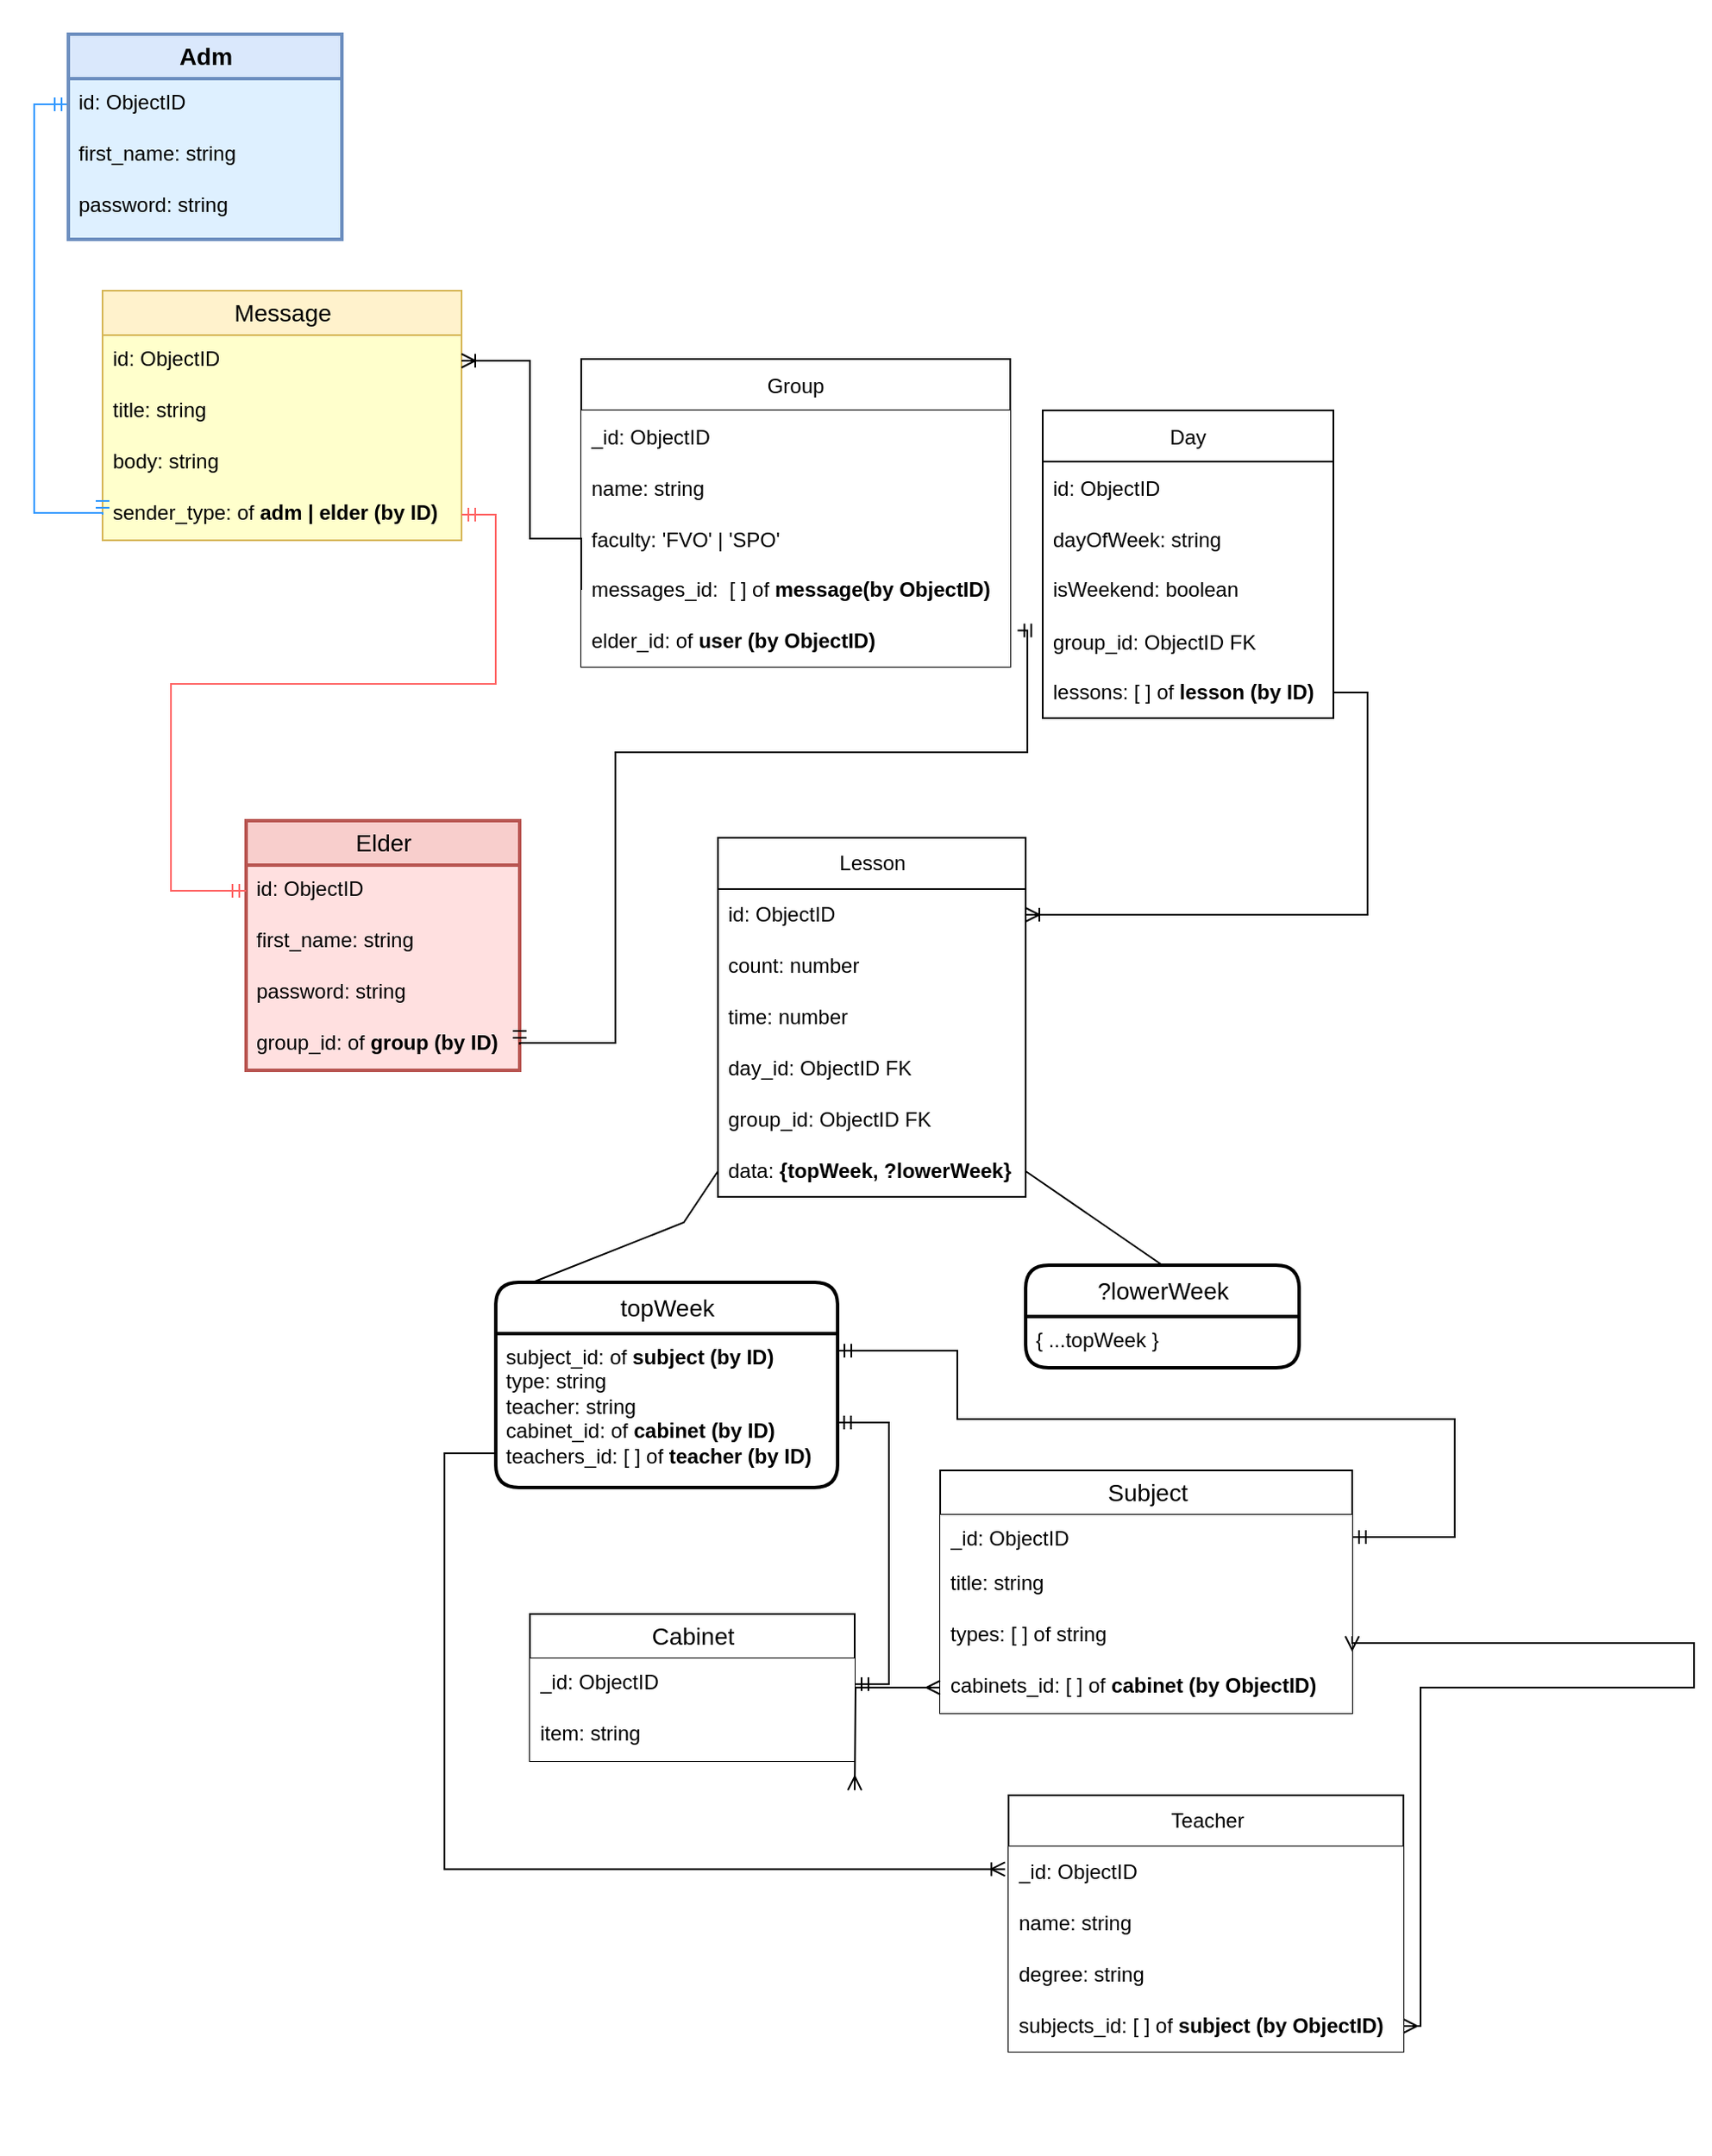 <mxfile version="18.0.4" type="device"><diagram id="wRRSrgbhEwjckA1WM_Hl" name="Page-1"><mxGraphModel dx="1815" dy="1779" grid="1" gridSize="10" guides="1" tooltips="1" connect="1" arrows="1" fold="1" page="1" pageScale="1" pageWidth="827" pageHeight="1169" math="0" shadow="0"><root><mxCell id="0"/><mxCell id="1" parent="0"/><mxCell id="RPxENn4GBcvV4kjfe_g6-106" value="" style="rounded=0;whiteSpace=wrap;html=1;shadow=0;dashed=1;strokeColor=none;strokeWidth=2;fillColor=none;gradientColor=#ffffff;" parent="1" vertex="1"><mxGeometry x="-1" y="-1" width="850" height="1260" as="geometry"/></mxCell><mxCell id="QqQzk4IfIWWoSrK1QLjx-1" value="Group" style="swimlane;fontStyle=0;childLayout=stackLayout;horizontal=1;startSize=30;horizontalStack=0;resizeParent=1;resizeParentMax=0;resizeLast=0;collapsible=1;marginBottom=0;fillColor=#FFFFFF;" parent="1" vertex="1"><mxGeometry x="339" y="209" width="251" height="180" as="geometry"><mxRectangle x="339" y="209" width="70" height="30" as="alternateBounds"/></mxGeometry></mxCell><mxCell id="QqQzk4IfIWWoSrK1QLjx-2" value="_id: ObjectID" style="text;strokeColor=none;fillColor=#FFFFFF;align=left;verticalAlign=middle;spacingLeft=4;spacingRight=4;overflow=hidden;points=[[0,0.5],[1,0.5]];portConstraint=eastwest;rotatable=0;" parent="QqQzk4IfIWWoSrK1QLjx-1" vertex="1"><mxGeometry y="30" width="251" height="30" as="geometry"/></mxCell><mxCell id="RPxENn4GBcvV4kjfe_g6-80" value="name: string    " style="text;strokeColor=none;fillColor=#FFFFFF;align=left;verticalAlign=middle;spacingLeft=4;spacingRight=4;overflow=hidden;points=[[0,0.5],[1,0.5]];portConstraint=eastwest;rotatable=0;" parent="QqQzk4IfIWWoSrK1QLjx-1" vertex="1"><mxGeometry y="60" width="251" height="30" as="geometry"/></mxCell><mxCell id="VNBgURenRQdBpVBc3Peq-4" value="faculty: 'FVO' | 'SPO'" style="text;strokeColor=none;fillColor=#FFFFFF;align=left;verticalAlign=middle;spacingLeft=4;spacingRight=4;overflow=hidden;points=[[0,0.5],[1,0.5]];portConstraint=eastwest;rotatable=0;" parent="QqQzk4IfIWWoSrK1QLjx-1" vertex="1"><mxGeometry y="90" width="251" height="30" as="geometry"/></mxCell><mxCell id="QqQzk4IfIWWoSrK1QLjx-3" value="&lt;span style=&quot;font-weight: normal;&quot;&gt;messages_id:&amp;nbsp;&amp;nbsp;[ ] of&amp;nbsp;&lt;/span&gt;message(by&amp;nbsp;ObjectID)&amp;nbsp;&amp;nbsp; &amp;nbsp;" style="text;strokeColor=none;fillColor=#FFFFFF;align=left;verticalAlign=middle;spacingLeft=4;spacingRight=4;overflow=hidden;points=[[0,0.5],[1,0.5]];portConstraint=eastwest;rotatable=0;fontStyle=1;html=1;" parent="QqQzk4IfIWWoSrK1QLjx-1" vertex="1"><mxGeometry y="120" width="251" height="30" as="geometry"/></mxCell><mxCell id="QqQzk4IfIWWoSrK1QLjx-4" value="elder_id: of &lt;b&gt;user (&lt;/b&gt;&lt;b&gt;by&amp;nbsp;ObjectID)&lt;/b&gt;" style="text;strokeColor=none;fillColor=#FFFFFF;align=left;verticalAlign=middle;spacingLeft=4;spacingRight=4;overflow=hidden;points=[[0,0.5],[1,0.5]];portConstraint=eastwest;rotatable=0;html=1;" parent="QqQzk4IfIWWoSrK1QLjx-1" vertex="1"><mxGeometry y="150" width="251" height="30" as="geometry"/></mxCell><mxCell id="QqQzk4IfIWWoSrK1QLjx-7" value="Day" style="swimlane;fontStyle=0;childLayout=stackLayout;horizontal=1;startSize=30;horizontalStack=0;resizeParent=1;resizeParentMax=0;resizeLast=0;collapsible=1;marginBottom=0;" parent="1" vertex="1"><mxGeometry x="609" y="239" width="170" height="180" as="geometry"/></mxCell><mxCell id="QqQzk4IfIWWoSrK1QLjx-8" value="id: ObjectID" style="text;strokeColor=none;fillColor=none;align=left;verticalAlign=middle;spacingLeft=4;spacingRight=4;overflow=hidden;points=[[0,0.5],[1,0.5]];portConstraint=eastwest;rotatable=0;" parent="QqQzk4IfIWWoSrK1QLjx-7" vertex="1"><mxGeometry y="30" width="170" height="30" as="geometry"/></mxCell><mxCell id="QqQzk4IfIWWoSrK1QLjx-13" value="dayOfWeek: string" style="text;strokeColor=none;fillColor=none;align=left;verticalAlign=middle;spacingLeft=4;spacingRight=4;overflow=hidden;points=[[0,0.5],[1,0.5]];portConstraint=eastwest;rotatable=0;" parent="QqQzk4IfIWWoSrK1QLjx-7" vertex="1"><mxGeometry y="60" width="170" height="30" as="geometry"/></mxCell><mxCell id="RPxENn4GBcvV4kjfe_g6-41" value="isWeekend: boolean" style="text;strokeColor=none;fillColor=none;align=left;verticalAlign=middle;spacingLeft=4;spacingRight=4;overflow=hidden;points=[[0,0.5],[1,0.5]];portConstraint=eastwest;rotatable=0;html=1;" parent="QqQzk4IfIWWoSrK1QLjx-7" vertex="1"><mxGeometry y="90" width="170" height="30" as="geometry"/></mxCell><mxCell id="QqQzk4IfIWWoSrK1QLjx-9" value="group_id: ObjectID FK" style="text;strokeColor=none;fillColor=none;align=left;verticalAlign=middle;spacingLeft=4;spacingRight=4;overflow=hidden;points=[[0,0.5],[1,0.5]];portConstraint=eastwest;rotatable=0;" parent="QqQzk4IfIWWoSrK1QLjx-7" vertex="1"><mxGeometry y="120" width="170" height="30" as="geometry"/></mxCell><mxCell id="QqQzk4IfIWWoSrK1QLjx-14" value="lessons: [ ] of &lt;b&gt;lesson (by ID)&lt;/b&gt;" style="text;strokeColor=none;fillColor=none;align=left;verticalAlign=middle;spacingLeft=4;spacingRight=4;overflow=hidden;points=[[0,0.5],[1,0.5]];portConstraint=eastwest;rotatable=0;html=1;" parent="QqQzk4IfIWWoSrK1QLjx-7" vertex="1"><mxGeometry y="150" width="170" height="30" as="geometry"/></mxCell><mxCell id="RPxENn4GBcvV4kjfe_g6-1" value="Lesson" style="swimlane;fontStyle=0;childLayout=stackLayout;horizontal=1;startSize=30;horizontalStack=0;resizeParent=1;resizeParentMax=0;resizeLast=0;collapsible=1;marginBottom=0;html=1;" parent="1" vertex="1"><mxGeometry x="419" y="489" width="180" height="210" as="geometry"/></mxCell><mxCell id="RPxENn4GBcvV4kjfe_g6-2" value="id: ObjectID" style="text;strokeColor=none;fillColor=none;align=left;verticalAlign=middle;spacingLeft=4;spacingRight=4;overflow=hidden;points=[[0,0.5],[1,0.5]];portConstraint=eastwest;rotatable=0;html=1;" parent="RPxENn4GBcvV4kjfe_g6-1" vertex="1"><mxGeometry y="30" width="180" height="30" as="geometry"/></mxCell><mxCell id="RPxENn4GBcvV4kjfe_g6-3" value="count: number" style="text;strokeColor=none;fillColor=none;align=left;verticalAlign=middle;spacingLeft=4;spacingRight=4;overflow=hidden;points=[[0,0.5],[1,0.5]];portConstraint=eastwest;rotatable=0;html=1;" parent="RPxENn4GBcvV4kjfe_g6-1" vertex="1"><mxGeometry y="60" width="180" height="30" as="geometry"/></mxCell><mxCell id="RPxENn4GBcvV4kjfe_g6-38" value="time: number" style="text;strokeColor=none;fillColor=none;align=left;verticalAlign=middle;spacingLeft=4;spacingRight=4;overflow=hidden;points=[[0,0.5],[1,0.5]];portConstraint=eastwest;rotatable=0;html=1;" parent="RPxENn4GBcvV4kjfe_g6-1" vertex="1"><mxGeometry y="90" width="180" height="30" as="geometry"/></mxCell><mxCell id="RPxENn4GBcvV4kjfe_g6-4" value="day_id: ObjectID FK" style="text;strokeColor=none;fillColor=none;align=left;verticalAlign=middle;spacingLeft=4;spacingRight=4;overflow=hidden;points=[[0,0.5],[1,0.5]];portConstraint=eastwest;rotatable=0;html=1;" parent="RPxENn4GBcvV4kjfe_g6-1" vertex="1"><mxGeometry y="120" width="180" height="30" as="geometry"/></mxCell><mxCell id="RPxENn4GBcvV4kjfe_g6-16" value="group_id: ObjectID FK" style="text;strokeColor=none;fillColor=none;align=left;verticalAlign=middle;spacingLeft=4;spacingRight=4;overflow=hidden;points=[[0,0.5],[1,0.5]];portConstraint=eastwest;rotatable=0;html=1;" parent="RPxENn4GBcvV4kjfe_g6-1" vertex="1"><mxGeometry y="150" width="180" height="30" as="geometry"/></mxCell><mxCell id="RPxENn4GBcvV4kjfe_g6-11" value="data: &lt;b&gt;{topWeek, ?lowerWeek}&lt;/b&gt;" style="text;strokeColor=none;fillColor=none;align=left;verticalAlign=middle;spacingLeft=4;spacingRight=4;overflow=hidden;points=[[0,0.5],[1,0.5]];portConstraint=eastwest;rotatable=0;html=1;shadow=0;" parent="RPxENn4GBcvV4kjfe_g6-1" vertex="1"><mxGeometry y="180" width="180" height="30" as="geometry"/></mxCell><mxCell id="RPxENn4GBcvV4kjfe_g6-6" value="" style="edgeStyle=orthogonalEdgeStyle;fontSize=12;html=1;endArrow=ERoneToMany;rounded=0;exitX=1;exitY=0.5;exitDx=0;exitDy=0;entryX=1;entryY=0.5;entryDx=0;entryDy=0;" parent="1" source="QqQzk4IfIWWoSrK1QLjx-14" target="RPxENn4GBcvV4kjfe_g6-2" edge="1"><mxGeometry width="100" height="100" relative="1" as="geometry"><mxPoint x="359" y="684" as="sourcePoint"/><mxPoint x="599" y="569" as="targetPoint"/><Array as="points"><mxPoint x="799" y="404"/><mxPoint x="799" y="534"/></Array></mxGeometry></mxCell><mxCell id="RPxENn4GBcvV4kjfe_g6-12" value="topWeek" style="swimlane;childLayout=stackLayout;horizontal=1;startSize=30;horizontalStack=0;rounded=1;fontSize=14;fontStyle=0;strokeWidth=2;resizeParent=0;resizeLast=1;shadow=0;dashed=0;align=center;html=1;" parent="1" vertex="1"><mxGeometry x="289" y="749" width="200" height="120" as="geometry"/></mxCell><mxCell id="RPxENn4GBcvV4kjfe_g6-13" value="subject_id: of &lt;b&gt;subject (by ID)&lt;/b&gt;&lt;br&gt;type: string&lt;br&gt;teacher: string&lt;br&gt;cabinet_id: of&amp;nbsp;&lt;b&gt;cabinet&amp;nbsp;(by ID)&lt;/b&gt;&lt;br&gt;teachers_id: [ ] of&amp;nbsp;&lt;b&gt;teacher (by ID)&lt;/b&gt;" style="align=left;strokeColor=none;fillColor=none;spacingLeft=4;fontSize=12;verticalAlign=top;resizable=0;rotatable=0;part=1;shadow=0;html=1;" parent="RPxENn4GBcvV4kjfe_g6-12" vertex="1"><mxGeometry y="30" width="200" height="90" as="geometry"/></mxCell><mxCell id="RPxENn4GBcvV4kjfe_g6-14" value="?lowerWeek" style="swimlane;childLayout=stackLayout;horizontal=1;startSize=30;horizontalStack=0;rounded=1;fontSize=14;fontStyle=0;strokeWidth=2;resizeParent=0;resizeLast=1;shadow=0;dashed=0;align=center;html=1;" parent="1" vertex="1"><mxGeometry x="599" y="739" width="160" height="60" as="geometry"/></mxCell><mxCell id="RPxENn4GBcvV4kjfe_g6-15" value="{ ...topWeek }&amp;nbsp;" style="align=left;strokeColor=none;fillColor=none;spacingLeft=4;fontSize=12;verticalAlign=top;resizable=0;rotatable=0;part=1;shadow=0;html=1;" parent="RPxENn4GBcvV4kjfe_g6-14" vertex="1"><mxGeometry y="30" width="160" height="30" as="geometry"/></mxCell><mxCell id="RPxENn4GBcvV4kjfe_g6-23" value="" style="endArrow=none;html=1;rounded=0;entryX=0;entryY=0.5;entryDx=0;entryDy=0;exitX=0.113;exitY=-0.003;exitDx=0;exitDy=0;exitPerimeter=0;" parent="1" source="RPxENn4GBcvV4kjfe_g6-12" target="RPxENn4GBcvV4kjfe_g6-11" edge="1"><mxGeometry width="50" height="50" relative="1" as="geometry"><mxPoint x="389" y="739" as="sourcePoint"/><mxPoint x="459" y="719" as="targetPoint"/><Array as="points"><mxPoint x="399" y="714"/></Array></mxGeometry></mxCell><mxCell id="RPxENn4GBcvV4kjfe_g6-24" value="" style="endArrow=none;html=1;rounded=0;entryX=1;entryY=0.5;entryDx=0;entryDy=0;exitX=0.5;exitY=0;exitDx=0;exitDy=0;" parent="1" source="RPxENn4GBcvV4kjfe_g6-14" target="RPxENn4GBcvV4kjfe_g6-11" edge="1"><mxGeometry width="50" height="50" relative="1" as="geometry"><mxPoint x="399" y="739" as="sourcePoint"/><mxPoint x="419" y="694" as="targetPoint"/></mxGeometry></mxCell><mxCell id="RPxENn4GBcvV4kjfe_g6-25" value="Teacher" style="swimlane;fontStyle=0;childLayout=stackLayout;horizontal=1;startSize=30;horizontalStack=0;resizeParent=1;resizeParentMax=0;resizeLast=0;collapsible=1;marginBottom=0;shadow=0;strokeColor=default;html=1;fillColor=#FFFFFF;" parent="1" vertex="1"><mxGeometry x="589" y="1049" width="231" height="150" as="geometry"/></mxCell><mxCell id="RPxENn4GBcvV4kjfe_g6-31" value="_id: ObjectID" style="text;strokeColor=none;fillColor=#FFFFFF;align=left;verticalAlign=middle;spacingLeft=4;spacingRight=4;overflow=hidden;points=[[0,0.5],[1,0.5]];portConstraint=eastwest;rotatable=0;shadow=0;html=1;" parent="RPxENn4GBcvV4kjfe_g6-25" vertex="1"><mxGeometry y="30" width="231" height="30" as="geometry"/></mxCell><mxCell id="RPxENn4GBcvV4kjfe_g6-26" value="name: string" style="text;strokeColor=none;fillColor=#FFFFFF;align=left;verticalAlign=middle;spacingLeft=4;spacingRight=4;overflow=hidden;points=[[0,0.5],[1,0.5]];portConstraint=eastwest;rotatable=0;shadow=0;html=1;" parent="RPxENn4GBcvV4kjfe_g6-25" vertex="1"><mxGeometry y="60" width="231" height="30" as="geometry"/></mxCell><mxCell id="RPxENn4GBcvV4kjfe_g6-53" value="degree: string" style="text;strokeColor=none;fillColor=#FFFFFF;align=left;verticalAlign=middle;spacingLeft=4;spacingRight=4;overflow=hidden;points=[[0,0.5],[1,0.5]];portConstraint=eastwest;rotatable=0;shadow=0;html=1;" parent="RPxENn4GBcvV4kjfe_g6-25" vertex="1"><mxGeometry y="90" width="231" height="30" as="geometry"/></mxCell><mxCell id="RPxENn4GBcvV4kjfe_g6-27" value="subjects_id: [ ] of &lt;b&gt;subject (by ObjectID)&lt;/b&gt;" style="text;strokeColor=none;fillColor=#FFFFFF;align=left;verticalAlign=middle;spacingLeft=4;spacingRight=4;overflow=hidden;points=[[0,0.5],[1,0.5]];portConstraint=eastwest;rotatable=0;shadow=0;html=1;" parent="RPxENn4GBcvV4kjfe_g6-25" vertex="1"><mxGeometry y="120" width="231" height="30" as="geometry"/></mxCell><mxCell id="RPxENn4GBcvV4kjfe_g6-35" value="" style="fontSize=12;html=1;endArrow=ERoneToMany;rounded=0;exitX=-0.001;exitY=0.586;exitDx=0;exitDy=0;entryX=-0.009;entryY=0.44;entryDx=0;entryDy=0;entryPerimeter=0;edgeStyle=orthogonalEdgeStyle;exitPerimeter=0;" parent="1" source="RPxENn4GBcvV4kjfe_g6-13" target="RPxENn4GBcvV4kjfe_g6-31" edge="1"><mxGeometry width="100" height="100" relative="1" as="geometry"><mxPoint x="263" y="979" as="sourcePoint"/><mxPoint x="363" y="879" as="targetPoint"/><Array as="points"><mxPoint x="259" y="849"/><mxPoint x="259" y="1092"/></Array></mxGeometry></mxCell><mxCell id="RPxENn4GBcvV4kjfe_g6-43" value="Subject" style="swimlane;fontStyle=0;childLayout=stackLayout;horizontal=1;startSize=26;horizontalStack=0;resizeParent=1;resizeParentMax=0;resizeLast=0;collapsible=1;marginBottom=0;align=center;fontSize=14;shadow=0;strokeColor=default;html=1;fillColor=#FFFFFF;" parent="1" vertex="1"><mxGeometry x="549" y="859" width="241" height="142" as="geometry"/></mxCell><mxCell id="RPxENn4GBcvV4kjfe_g6-44" value="_id: ObjectID" style="text;strokeColor=none;fillColor=#FFFFFF;spacingLeft=4;spacingRight=4;overflow=hidden;rotatable=0;points=[[0,0.5],[1,0.5]];portConstraint=eastwest;fontSize=12;shadow=0;html=1;" parent="RPxENn4GBcvV4kjfe_g6-43" vertex="1"><mxGeometry y="26" width="241" height="26" as="geometry"/></mxCell><mxCell id="RPxENn4GBcvV4kjfe_g6-54" value="title: string" style="text;strokeColor=none;fillColor=#FFFFFF;spacingLeft=4;spacingRight=4;overflow=hidden;rotatable=0;points=[[0,0.5],[1,0.5]];portConstraint=eastwest;fontSize=12;shadow=0;html=1;" parent="RPxENn4GBcvV4kjfe_g6-43" vertex="1"><mxGeometry y="52" width="241" height="30" as="geometry"/></mxCell><mxCell id="RPxENn4GBcvV4kjfe_g6-45" value="types: [ ] of string&amp;nbsp;" style="text;strokeColor=none;fillColor=#FFFFFF;spacingLeft=4;spacingRight=4;overflow=hidden;rotatable=0;points=[[0,0.5],[1,0.5]];portConstraint=eastwest;fontSize=12;shadow=0;html=1;" parent="RPxENn4GBcvV4kjfe_g6-43" vertex="1"><mxGeometry y="82" width="241" height="30" as="geometry"/></mxCell><mxCell id="RPxENn4GBcvV4kjfe_g6-66" value="cabinets_id: [ ] of&amp;nbsp;&lt;b&gt;cabinet&amp;nbsp;(by&amp;nbsp;ObjectID)&lt;/b&gt;" style="text;strokeColor=none;fillColor=#FFFFFF;spacingLeft=4;spacingRight=4;overflow=hidden;rotatable=0;points=[[0,0.5],[1,0.5]];portConstraint=eastwest;fontSize=12;shadow=0;html=1;" parent="RPxENn4GBcvV4kjfe_g6-43" vertex="1"><mxGeometry y="112" width="241" height="30" as="geometry"/></mxCell><mxCell id="RPxENn4GBcvV4kjfe_g6-47" value="Cabinet" style="swimlane;fontStyle=0;childLayout=stackLayout;horizontal=1;startSize=26;horizontalStack=0;resizeParent=1;resizeParentMax=0;resizeLast=0;collapsible=1;marginBottom=0;align=center;fontSize=14;shadow=0;strokeColor=default;html=1;fillColor=#FFFFFF;" parent="1" vertex="1"><mxGeometry x="309" y="943" width="190" height="86" as="geometry"/></mxCell><mxCell id="RPxENn4GBcvV4kjfe_g6-48" value="_id: ObjectID" style="text;strokeColor=none;fillColor=#FFFFFF;spacingLeft=4;spacingRight=4;overflow=hidden;rotatable=0;points=[[0,0.5],[1,0.5]];portConstraint=eastwest;fontSize=12;shadow=0;html=1;" parent="RPxENn4GBcvV4kjfe_g6-47" vertex="1"><mxGeometry y="26" width="190" height="30" as="geometry"/></mxCell><mxCell id="RPxENn4GBcvV4kjfe_g6-49" value="item: string" style="text;strokeColor=none;fillColor=#FFFFFF;spacingLeft=4;spacingRight=4;overflow=hidden;rotatable=0;points=[[0,0.5],[1,0.5]];portConstraint=eastwest;fontSize=12;shadow=0;html=1;" parent="RPxENn4GBcvV4kjfe_g6-47" vertex="1"><mxGeometry y="56" width="190" height="30" as="geometry"/></mxCell><mxCell id="RPxENn4GBcvV4kjfe_g6-56" value="" style="fontSize=12;html=1;endArrow=ERmandOne;startArrow=ERmandOne;rounded=0;exitX=0.999;exitY=0.578;exitDx=0;exitDy=0;edgeStyle=orthogonalEdgeStyle;entryX=1;entryY=0.5;entryDx=0;entryDy=0;exitPerimeter=0;" parent="1" source="RPxENn4GBcvV4kjfe_g6-13" target="RPxENn4GBcvV4kjfe_g6-48" edge="1"><mxGeometry width="100" height="100" relative="1" as="geometry"><mxPoint x="559" y="819" as="sourcePoint"/><mxPoint x="489" y="999" as="targetPoint"/><Array as="points"><mxPoint x="519" y="831"/><mxPoint x="519" y="984"/></Array></mxGeometry></mxCell><mxCell id="RPxENn4GBcvV4kjfe_g6-61" value="" style="fontSize=12;html=1;endArrow=ERmandOne;startArrow=ERmandOne;rounded=0;entryX=1;entryY=0.5;entryDx=0;entryDy=0;edgeStyle=orthogonalEdgeStyle;" parent="1" target="RPxENn4GBcvV4kjfe_g6-44" edge="1"><mxGeometry width="100" height="100" relative="1" as="geometry"><mxPoint x="489" y="789" as="sourcePoint"/><mxPoint x="499" y="899" as="targetPoint"/><Array as="points"><mxPoint x="559" y="789"/><mxPoint x="559" y="829"/><mxPoint x="850" y="829"/><mxPoint x="850" y="898"/></Array></mxGeometry></mxCell><mxCell id="RPxENn4GBcvV4kjfe_g6-64" value="" style="edgeStyle=orthogonalEdgeStyle;fontSize=12;html=1;endArrow=ERmany;startArrow=ERmany;rounded=0;exitX=1;exitY=0.5;exitDx=0;exitDy=0;entryX=1;entryY=0.5;entryDx=0;entryDy=0;" parent="1" source="RPxENn4GBcvV4kjfe_g6-27" target="RPxENn4GBcvV4kjfe_g6-45" edge="1"><mxGeometry width="100" height="100" relative="1" as="geometry"><mxPoint x="399" y="1079" as="sourcePoint"/><mxPoint x="930" y="960" as="targetPoint"/><Array as="points"><mxPoint x="830" y="1184"/><mxPoint x="830" y="986"/><mxPoint x="990" y="986"/><mxPoint x="990" y="960"/><mxPoint x="790" y="960"/></Array></mxGeometry></mxCell><mxCell id="RPxENn4GBcvV4kjfe_g6-67" value="" style="edgeStyle=orthogonalEdgeStyle;fontSize=12;html=1;endArrow=ERmany;startArrow=ERmany;rounded=0;exitX=1;exitY=0.5;exitDx=0;exitDy=0;entryX=0;entryY=0.5;entryDx=0;entryDy=0;" parent="1" target="RPxENn4GBcvV4kjfe_g6-66" edge="1"><mxGeometry width="100" height="100" relative="1" as="geometry"><mxPoint x="499" y="1046" as="sourcePoint"/><mxPoint x="649" y="909" as="targetPoint"/></mxGeometry></mxCell><mxCell id="RPxENn4GBcvV4kjfe_g6-69" value="Elder" style="swimlane;fontStyle=0;childLayout=stackLayout;horizontal=1;startSize=26;horizontalStack=0;resizeParent=1;resizeParentMax=0;resizeLast=0;collapsible=1;marginBottom=0;align=center;fontSize=14;shadow=0;strokeColor=#b85450;html=1;strokeWidth=2;fillColor=#f8cecc;swimlaneFillColor=#FFE0E0;" parent="1" vertex="1"><mxGeometry x="143" y="479" width="160" height="146" as="geometry"/></mxCell><mxCell id="RPxENn4GBcvV4kjfe_g6-70" value="id: ObjectID" style="text;strokeColor=none;fillColor=none;spacingLeft=4;spacingRight=4;overflow=hidden;rotatable=0;points=[[0,0.5],[1,0.5]];portConstraint=eastwest;fontSize=12;shadow=0;html=1;" parent="RPxENn4GBcvV4kjfe_g6-69" vertex="1"><mxGeometry y="26" width="160" height="30" as="geometry"/></mxCell><mxCell id="RPxENn4GBcvV4kjfe_g6-71" value="first_name: string&amp;nbsp; &amp;nbsp;&amp;nbsp;" style="text;strokeColor=none;fillColor=none;spacingLeft=4;spacingRight=4;overflow=hidden;rotatable=0;points=[[0,0.5],[1,0.5]];portConstraint=eastwest;fontSize=12;shadow=0;html=1;" parent="RPxENn4GBcvV4kjfe_g6-69" vertex="1"><mxGeometry y="56" width="160" height="30" as="geometry"/></mxCell><mxCell id="RPxENn4GBcvV4kjfe_g6-95" value="password: string&amp;nbsp; &amp;nbsp;&amp;nbsp;" style="text;strokeColor=none;fillColor=none;spacingLeft=4;spacingRight=4;overflow=hidden;rotatable=0;points=[[0,0.5],[1,0.5]];portConstraint=eastwest;fontSize=12;shadow=0;html=1;" parent="RPxENn4GBcvV4kjfe_g6-69" vertex="1"><mxGeometry y="86" width="160" height="30" as="geometry"/></mxCell><mxCell id="RPxENn4GBcvV4kjfe_g6-72" value="group_id: of&amp;nbsp;&lt;b&gt;group (&lt;/b&gt;&lt;b&gt;by ID&lt;/b&gt;&lt;b&gt;)&lt;/b&gt;&lt;br&gt;&amp;nbsp;" style="text;strokeColor=none;fillColor=none;spacingLeft=4;spacingRight=4;overflow=hidden;rotatable=0;points=[[0,0.5],[1,0.5]];portConstraint=eastwest;fontSize=12;shadow=0;html=1;" parent="RPxENn4GBcvV4kjfe_g6-69" vertex="1"><mxGeometry y="116" width="160" height="30" as="geometry"/></mxCell><mxCell id="RPxENn4GBcvV4kjfe_g6-73" value="" style="fontSize=12;html=1;endArrow=ERmandOne;startArrow=ERmandOne;rounded=0;exitX=1;exitY=0.5;exitDx=0;exitDy=0;edgeStyle=orthogonalEdgeStyle;entryX=1.017;entryY=0.293;entryDx=0;entryDy=0;entryPerimeter=0;" parent="1" source="RPxENn4GBcvV4kjfe_g6-72" target="QqQzk4IfIWWoSrK1QLjx-4" edge="1"><mxGeometry width="100" height="100" relative="1" as="geometry"><mxPoint x="133" y="509" as="sourcePoint"/><mxPoint x="543" y="380" as="targetPoint"/><Array as="points"><mxPoint x="303" y="609"/><mxPoint x="359" y="609"/><mxPoint x="359" y="439"/><mxPoint x="600" y="439"/><mxPoint x="600" y="368"/></Array></mxGeometry></mxCell><mxCell id="RPxENn4GBcvV4kjfe_g6-75" value="Message" style="swimlane;fontStyle=0;childLayout=stackLayout;horizontal=1;startSize=26;horizontalStack=0;resizeParent=1;resizeParentMax=0;resizeLast=0;collapsible=1;marginBottom=0;align=center;fontSize=14;shadow=0;strokeColor=#d6b656;html=1;fillColor=#fff2cc;swimlaneFillColor=#FFFFCC;" parent="1" vertex="1"><mxGeometry x="59" y="169" width="210" height="146" as="geometry"/></mxCell><mxCell id="RPxENn4GBcvV4kjfe_g6-76" value="id: ObjectID" style="text;strokeColor=none;fillColor=none;spacingLeft=4;spacingRight=4;overflow=hidden;rotatable=0;points=[[0,0.5],[1,0.5]];portConstraint=eastwest;fontSize=12;shadow=0;html=1;" parent="RPxENn4GBcvV4kjfe_g6-75" vertex="1"><mxGeometry y="26" width="210" height="30" as="geometry"/></mxCell><mxCell id="RPxENn4GBcvV4kjfe_g6-77" value="title: string" style="text;strokeColor=none;fillColor=none;spacingLeft=4;spacingRight=4;overflow=hidden;rotatable=0;points=[[0,0.5],[1,0.5]];portConstraint=eastwest;fontSize=12;shadow=0;html=1;" parent="RPxENn4GBcvV4kjfe_g6-75" vertex="1"><mxGeometry y="56" width="210" height="30" as="geometry"/></mxCell><mxCell id="RPxENn4GBcvV4kjfe_g6-79" value="body: string" style="text;strokeColor=none;fillColor=none;spacingLeft=4;spacingRight=4;overflow=hidden;rotatable=0;points=[[0,0.5],[1,0.5]];portConstraint=eastwest;fontSize=12;shadow=0;html=1;" parent="RPxENn4GBcvV4kjfe_g6-75" vertex="1"><mxGeometry y="86" width="210" height="30" as="geometry"/></mxCell><mxCell id="RPxENn4GBcvV4kjfe_g6-78" value="sender_type: of &lt;b&gt;adm | elder (by ID)&lt;/b&gt;" style="text;strokeColor=none;fillColor=none;spacingLeft=4;spacingRight=4;overflow=hidden;rotatable=0;points=[[0,0.5],[1,0.5]];portConstraint=eastwest;fontSize=12;shadow=0;html=1;" parent="RPxENn4GBcvV4kjfe_g6-75" vertex="1"><mxGeometry y="116" width="210" height="30" as="geometry"/></mxCell><mxCell id="RPxENn4GBcvV4kjfe_g6-81" value="" style="edgeStyle=orthogonalEdgeStyle;fontSize=12;html=1;endArrow=ERoneToMany;rounded=0;exitX=0;exitY=0.5;exitDx=0;exitDy=0;entryX=1;entryY=0.5;entryDx=0;entryDy=0;" parent="1" source="QqQzk4IfIWWoSrK1QLjx-3" target="RPxENn4GBcvV4kjfe_g6-76" edge="1"><mxGeometry width="100" height="100" relative="1" as="geometry"><mxPoint x="193" y="299" as="sourcePoint"/><mxPoint x="293" y="199" as="targetPoint"/><Array as="points"><mxPoint x="309" y="314"/><mxPoint x="309" y="210"/></Array></mxGeometry></mxCell><mxCell id="RPxENn4GBcvV4kjfe_g6-92" value="" style="fontSize=12;html=1;endArrow=ERmandOne;startArrow=ERmandOne;rounded=0;entryX=0;entryY=0.5;entryDx=0;entryDy=0;exitX=0;exitY=0.5;exitDx=0;exitDy=0;edgeStyle=orthogonalEdgeStyle;strokeColor=#3399FF;" parent="1" source="RPxENn4GBcvV4kjfe_g6-78" target="RPxENn4GBcvV4kjfe_g6-87" edge="1"><mxGeometry width="100" height="100" relative="1" as="geometry"><mxPoint x="249" y="269" as="sourcePoint"/><mxPoint x="349" y="169" as="targetPoint"/><Array as="points"><mxPoint x="19" y="299"/><mxPoint x="19" y="60"/></Array></mxGeometry></mxCell><mxCell id="RPxENn4GBcvV4kjfe_g6-93" value="" style="edgeStyle=orthogonalEdgeStyle;fontSize=12;html=1;endArrow=ERmandOne;startArrow=ERmandOne;rounded=0;exitX=1;exitY=0.5;exitDx=0;exitDy=0;entryX=0;entryY=0.5;entryDx=0;entryDy=0;strokeColor=#FF6666;" parent="1" source="RPxENn4GBcvV4kjfe_g6-78" target="RPxENn4GBcvV4kjfe_g6-70" edge="1"><mxGeometry width="100" height="100" relative="1" as="geometry"><mxPoint x="-77" y="319" as="sourcePoint"/><mxPoint x="13" y="554.333" as="targetPoint"/><Array as="points"><mxPoint x="289" y="300"/><mxPoint x="289" y="399"/><mxPoint x="99" y="399"/><mxPoint x="99" y="520"/></Array></mxGeometry></mxCell><mxCell id="RPxENn4GBcvV4kjfe_g6-86" value="&lt;b&gt;Adm&lt;/b&gt;" style="swimlane;fontStyle=0;childLayout=stackLayout;horizontal=1;startSize=26;horizontalStack=0;resizeParent=1;resizeParentMax=0;resizeLast=0;collapsible=1;marginBottom=0;align=center;fontSize=14;shadow=0;strokeColor=#6c8ebf;html=1;strokeWidth=2;fillColor=#dae8fc;swimlaneFillColor=#DEF0FF;" parent="1" vertex="1"><mxGeometry x="39" y="19" width="160" height="120" as="geometry"/></mxCell><mxCell id="RPxENn4GBcvV4kjfe_g6-87" value="id: ObjectID" style="text;strokeColor=none;fillColor=none;spacingLeft=4;spacingRight=4;overflow=hidden;rotatable=0;points=[[0,0.5],[1,0.5]];portConstraint=eastwest;fontSize=12;shadow=0;html=1;" parent="RPxENn4GBcvV4kjfe_g6-86" vertex="1"><mxGeometry y="26" width="160" height="30" as="geometry"/></mxCell><mxCell id="RPxENn4GBcvV4kjfe_g6-88" value="first_name: string&amp;nbsp; &amp;nbsp;&amp;nbsp;" style="text;strokeColor=none;fillColor=none;spacingLeft=4;spacingRight=4;overflow=hidden;rotatable=0;points=[[0,0.5],[1,0.5]];portConstraint=eastwest;fontSize=12;shadow=0;html=1;" parent="RPxENn4GBcvV4kjfe_g6-86" vertex="1"><mxGeometry y="56" width="160" height="30" as="geometry"/></mxCell><mxCell id="RPxENn4GBcvV4kjfe_g6-94" value="password: string&amp;nbsp; &amp;nbsp;&amp;nbsp;" style="text;strokeColor=none;fillColor=none;spacingLeft=4;spacingRight=4;overflow=hidden;rotatable=0;points=[[0,0.5],[1,0.5]];portConstraint=eastwest;fontSize=12;shadow=0;html=1;" parent="RPxENn4GBcvV4kjfe_g6-86" vertex="1"><mxGeometry y="86" width="160" height="34" as="geometry"/></mxCell></root></mxGraphModel></diagram></mxfile>